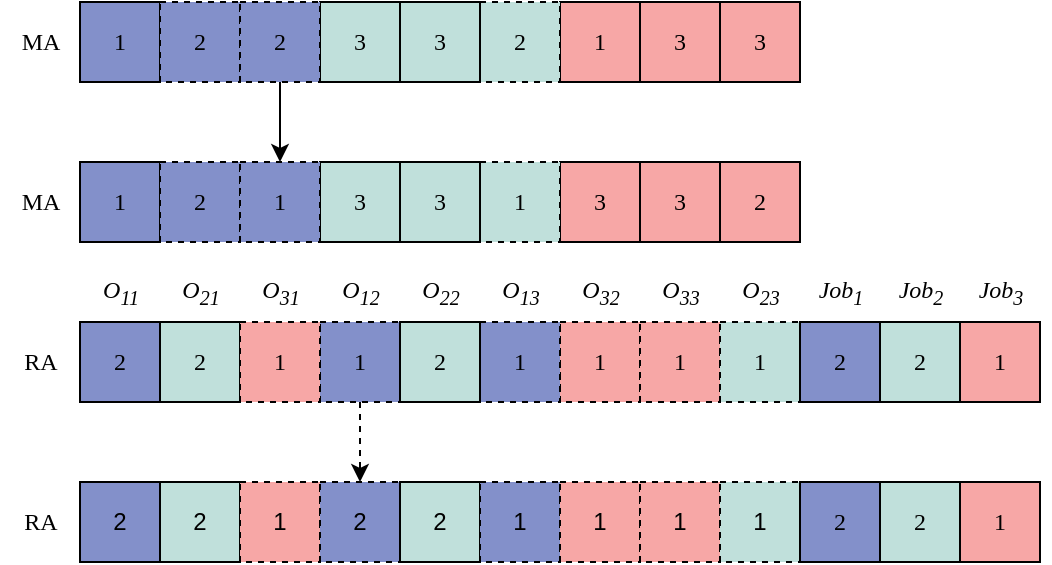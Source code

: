 <mxfile version="26.1.3">
  <diagram name="第 1 页" id="AHAPyQRtncF2UGEA-5q6">
    <mxGraphModel dx="1185" dy="627" grid="1" gridSize="10" guides="1" tooltips="1" connect="1" arrows="1" fold="1" page="1" pageScale="1" pageWidth="827" pageHeight="1169" math="0" shadow="0">
      <root>
        <mxCell id="0" />
        <mxCell id="1" parent="0" />
        <mxCell id="YXs4LQtfpxjAGhwu3uiu-30" value="MA" style="text;html=1;align=center;verticalAlign=middle;resizable=0;points=[];autosize=1;strokeColor=none;fillColor=none;fontFamily=Times New Roman;fontSize=12;" parent="1" vertex="1">
          <mxGeometry x="120" y="685" width="40" height="30" as="geometry" />
        </mxCell>
        <mxCell id="YXs4LQtfpxjAGhwu3uiu-54" value="MA" style="text;html=1;align=center;verticalAlign=middle;resizable=0;points=[];autosize=1;strokeColor=none;fillColor=none;fontFamily=Times New Roman;fontSize=12;" parent="1" vertex="1">
          <mxGeometry x="120" y="765" width="40" height="30" as="geometry" />
        </mxCell>
        <mxCell id="YXs4LQtfpxjAGhwu3uiu-72" value="RA" style="text;html=1;align=center;verticalAlign=middle;resizable=0;points=[];autosize=1;strokeColor=none;fillColor=none;fontFamily=Times New Roman;fontSize=12;" parent="1" vertex="1">
          <mxGeometry x="120" y="845" width="40" height="30" as="geometry" />
        </mxCell>
        <mxCell id="YXs4LQtfpxjAGhwu3uiu-87" value="RA" style="text;html=1;align=center;verticalAlign=middle;resizable=0;points=[];autosize=1;strokeColor=none;fillColor=none;fontFamily=Times New Roman;fontSize=12;" parent="1" vertex="1">
          <mxGeometry x="120" y="925" width="40" height="30" as="geometry" />
        </mxCell>
        <mxCell id="spPBaeVrboXIAPXUqKeE-1" value="O&lt;sub&gt;11&lt;/sub&gt;" style="text;html=1;align=center;verticalAlign=middle;resizable=0;points=[];autosize=1;strokeColor=none;fillColor=none;fontSize=12;fontFamily=Times New Roman;fontStyle=2" parent="1" vertex="1">
          <mxGeometry x="160" y="810" width="40" height="30" as="geometry" />
        </mxCell>
        <mxCell id="spPBaeVrboXIAPXUqKeE-2" value="O&lt;sub&gt;21&lt;/sub&gt;" style="text;html=1;align=center;verticalAlign=middle;resizable=0;points=[];autosize=1;strokeColor=none;fillColor=none;fontSize=12;fontFamily=Times New Roman;fontStyle=2" parent="1" vertex="1">
          <mxGeometry x="200" y="810" width="40" height="30" as="geometry" />
        </mxCell>
        <mxCell id="spPBaeVrboXIAPXUqKeE-3" value="O&lt;sub&gt;31&lt;/sub&gt;" style="text;html=1;align=center;verticalAlign=middle;resizable=0;points=[];autosize=1;strokeColor=none;fillColor=none;fontSize=12;fontFamily=Times New Roman;fontStyle=2" parent="1" vertex="1">
          <mxGeometry x="240" y="810" width="40" height="30" as="geometry" />
        </mxCell>
        <mxCell id="spPBaeVrboXIAPXUqKeE-4" value="O&lt;sub&gt;12&lt;/sub&gt;" style="text;html=1;align=center;verticalAlign=middle;resizable=0;points=[];autosize=1;strokeColor=none;fillColor=none;fontSize=12;fontFamily=Times New Roman;fontStyle=2" parent="1" vertex="1">
          <mxGeometry x="280" y="810" width="40" height="30" as="geometry" />
        </mxCell>
        <mxCell id="spPBaeVrboXIAPXUqKeE-5" value="O&lt;sub&gt;22&lt;/sub&gt;" style="text;html=1;align=center;verticalAlign=middle;resizable=0;points=[];autosize=1;strokeColor=none;fillColor=none;fontSize=12;fontFamily=Times New Roman;fontStyle=2" parent="1" vertex="1">
          <mxGeometry x="320" y="810" width="40" height="30" as="geometry" />
        </mxCell>
        <mxCell id="spPBaeVrboXIAPXUqKeE-6" value="O&lt;sub&gt;13&lt;/sub&gt;" style="text;html=1;align=center;verticalAlign=middle;resizable=0;points=[];autosize=1;strokeColor=none;fillColor=none;fontSize=12;fontFamily=Times New Roman;fontStyle=2" parent="1" vertex="1">
          <mxGeometry x="360" y="810" width="40" height="30" as="geometry" />
        </mxCell>
        <mxCell id="spPBaeVrboXIAPXUqKeE-7" value="O&lt;sub&gt;32&lt;/sub&gt;" style="text;html=1;align=center;verticalAlign=middle;resizable=0;points=[];autosize=1;strokeColor=none;fillColor=none;fontSize=12;fontFamily=Times New Roman;fontStyle=2" parent="1" vertex="1">
          <mxGeometry x="400" y="810" width="40" height="30" as="geometry" />
        </mxCell>
        <mxCell id="spPBaeVrboXIAPXUqKeE-8" value="O&lt;sub&gt;33&lt;/sub&gt;" style="text;html=1;align=center;verticalAlign=middle;resizable=0;points=[];autosize=1;strokeColor=none;fillColor=none;fontSize=12;fontFamily=Times New Roman;fontStyle=2" parent="1" vertex="1">
          <mxGeometry x="440" y="810" width="40" height="30" as="geometry" />
        </mxCell>
        <mxCell id="spPBaeVrboXIAPXUqKeE-9" value="O&lt;sub&gt;23&lt;/sub&gt;" style="text;html=1;align=center;verticalAlign=middle;resizable=0;points=[];autosize=1;strokeColor=none;fillColor=none;fontSize=12;fontFamily=Times New Roman;fontStyle=2" parent="1" vertex="1">
          <mxGeometry x="480" y="810" width="40" height="30" as="geometry" />
        </mxCell>
        <mxCell id="spPBaeVrboXIAPXUqKeE-10" value="Job&lt;sub&gt;1&lt;/sub&gt;" style="text;html=1;align=center;verticalAlign=middle;resizable=0;points=[];autosize=1;strokeColor=none;fillColor=none;fontSize=12;fontFamily=Times New Roman;fontStyle=2" parent="1" vertex="1">
          <mxGeometry x="515" y="810" width="50" height="30" as="geometry" />
        </mxCell>
        <mxCell id="spPBaeVrboXIAPXUqKeE-11" value="Job&lt;sub&gt;2&lt;/sub&gt;" style="text;html=1;align=center;verticalAlign=middle;resizable=0;points=[];autosize=1;strokeColor=none;fillColor=none;fontSize=12;fontFamily=Times New Roman;fontStyle=2" parent="1" vertex="1">
          <mxGeometry x="555" y="810" width="50" height="30" as="geometry" />
        </mxCell>
        <mxCell id="spPBaeVrboXIAPXUqKeE-12" value="Job&lt;sub&gt;3&lt;/sub&gt;" style="text;html=1;align=center;verticalAlign=middle;resizable=0;points=[];autosize=1;strokeColor=none;fillColor=none;fontSize=12;fontFamily=Times New Roman;fontStyle=2" parent="1" vertex="1">
          <mxGeometry x="595" y="810" width="50" height="30" as="geometry" />
        </mxCell>
        <mxCell id="E1L25xM7XRbCpZ2n_CNu-4" value="1" style="whiteSpace=wrap;html=1;aspect=fixed;fillColor=#8390CA;strokeColor=light-dark(#000000,#446E2C);strokeWidth=1;fontFamily=Times New Roman;" parent="1" vertex="1">
          <mxGeometry x="160" y="680" width="40" height="40" as="geometry" />
        </mxCell>
        <mxCell id="E1L25xM7XRbCpZ2n_CNu-5" value="2" style="whiteSpace=wrap;html=1;aspect=fixed;fillColor=#8390CA;strokeColor=light-dark(#000000,#446E2C);strokeWidth=1;fontFamily=Times New Roman;shadow=0;fillStyle=auto;gradientColor=none;rounded=0;dashed=1;" parent="1" vertex="1">
          <mxGeometry x="200" y="680" width="40" height="40" as="geometry" />
        </mxCell>
        <mxCell id="E1L25xM7XRbCpZ2n_CNu-6" value="3" style="whiteSpace=wrap;html=1;aspect=fixed;fillColor=#C0E0DB;strokeColor=light-dark(#000000,#446E2C);strokeWidth=1;fontFamily=Times New Roman;" parent="1" vertex="1">
          <mxGeometry x="280" y="680" width="40" height="40" as="geometry" />
        </mxCell>
        <mxCell id="E1L25xM7XRbCpZ2n_CNu-63" style="edgeStyle=orthogonalEdgeStyle;rounded=0;orthogonalLoop=1;jettySize=auto;html=1;exitX=0.5;exitY=1;exitDx=0;exitDy=0;entryX=0.5;entryY=0;entryDx=0;entryDy=0;" parent="1" source="E1L25xM7XRbCpZ2n_CNu-7" target="E1L25xM7XRbCpZ2n_CNu-47" edge="1">
          <mxGeometry relative="1" as="geometry" />
        </mxCell>
        <mxCell id="E1L25xM7XRbCpZ2n_CNu-7" value="2" style="whiteSpace=wrap;html=1;aspect=fixed;fillColor=#8390CA;strokeColor=light-dark(#000000,#446E2C);strokeWidth=1;fontFamily=Times New Roman;shadow=0;fillStyle=auto;dashed=1;gradientColor=none;" parent="1" vertex="1">
          <mxGeometry x="240" y="680" width="40" height="40" as="geometry" />
        </mxCell>
        <mxCell id="E1L25xM7XRbCpZ2n_CNu-9" value="1" style="whiteSpace=wrap;html=1;aspect=fixed;fillColor=#F7A7A6;strokeColor=light-dark(#000000,#446E2C);strokeWidth=1;fontFamily=Times New Roman;" parent="1" vertex="1">
          <mxGeometry x="400" y="680" width="40" height="40" as="geometry" />
        </mxCell>
        <mxCell id="E1L25xM7XRbCpZ2n_CNu-10" value="2" style="whiteSpace=wrap;html=1;aspect=fixed;fillColor=#C0E0DB;strokeColor=light-dark(#000000,#446E2C);strokeWidth=1;fontFamily=Times New Roman;dashed=1;" parent="1" vertex="1">
          <mxGeometry x="360" y="680" width="40" height="40" as="geometry" />
        </mxCell>
        <mxCell id="E1L25xM7XRbCpZ2n_CNu-12" value="3" style="whiteSpace=wrap;html=1;aspect=fixed;fillColor=#C0E0DB;strokeColor=light-dark(#000000,#446E2C);strokeWidth=1;fontFamily=Times New Roman;" parent="1" vertex="1">
          <mxGeometry x="320" y="680" width="40" height="40" as="geometry" />
        </mxCell>
        <mxCell id="E1L25xM7XRbCpZ2n_CNu-13" value="3" style="whiteSpace=wrap;html=1;aspect=fixed;fillColor=#F7A7A6;strokeColor=light-dark(#000000,#446E2C);strokeWidth=1;fontFamily=Times New Roman;" parent="1" vertex="1">
          <mxGeometry x="440" y="680" width="40" height="40" as="geometry" />
        </mxCell>
        <mxCell id="E1L25xM7XRbCpZ2n_CNu-14" value="3" style="whiteSpace=wrap;html=1;aspect=fixed;fillColor=#F7A7A6;strokeColor=light-dark(#000000,#446E2C);strokeWidth=1;fontFamily=Times New Roman;fillStyle=auto;shadow=0;glass=0;rounded=0;imageAspect=1;absoluteArcSize=0;noLabel=0;portConstraintRotation=0;connectable=1;allowArrows=1;snapToPoint=0;fixDash=0;container=0;collapsible=0;dropTarget=0;recursiveResize=1;expand=1;editable=1;movable=1;resizable=1;rotatable=1;deletable=1;locked=0;cloneable=1;treeFolding=0;enumerate=0;" parent="1" vertex="1">
          <mxGeometry x="480" y="680" width="40" height="40" as="geometry" />
        </mxCell>
        <mxCell id="E1L25xM7XRbCpZ2n_CNu-26" value="2" style="whiteSpace=wrap;html=1;aspect=fixed;fillColor=#8390CA;strokeColor=light-dark(#000000,#446E2C);strokeWidth=1;fontFamily=Times New Roman;shadow=0;glass=0;rounded=0;gradientColor=none;gradientDirection=radial;" parent="1" vertex="1">
          <mxGeometry x="160" y="840" width="40" height="40" as="geometry" />
        </mxCell>
        <mxCell id="E1L25xM7XRbCpZ2n_CNu-27" value="2" style="whiteSpace=wrap;html=1;aspect=fixed;fillColor=#C0E0DB;strokeColor=light-dark(#000000,#446E2C);strokeWidth=1;fontFamily=Times New Roman;" parent="1" vertex="1">
          <mxGeometry x="200" y="840" width="40" height="40" as="geometry" />
        </mxCell>
        <mxCell id="E1L25xM7XRbCpZ2n_CNu-60" style="edgeStyle=orthogonalEdgeStyle;rounded=0;orthogonalLoop=1;jettySize=auto;html=1;exitX=0.5;exitY=1;exitDx=0;exitDy=0;entryX=0.5;entryY=0;entryDx=0;entryDy=0;dashed=1;" parent="1" source="E1L25xM7XRbCpZ2n_CNu-28" target="E1L25xM7XRbCpZ2n_CNu-38" edge="1">
          <mxGeometry relative="1" as="geometry" />
        </mxCell>
        <mxCell id="E1L25xM7XRbCpZ2n_CNu-28" value="1" style="whiteSpace=wrap;html=1;aspect=fixed;fillColor=#8390CA;strokeColor=light-dark(#000000,#446E2C);strokeWidth=1;fontFamily=Times New Roman;dashed=1;" parent="1" vertex="1">
          <mxGeometry x="280" y="840" width="40" height="40" as="geometry" />
        </mxCell>
        <mxCell id="E1L25xM7XRbCpZ2n_CNu-29" value="1" style="whiteSpace=wrap;html=1;aspect=fixed;fillColor=#F7A7A6;strokeColor=light-dark(#000000,#446E2C);strokeWidth=1;fontFamily=Times New Roman;dashed=1;" parent="1" vertex="1">
          <mxGeometry x="240" y="840" width="40" height="40" as="geometry" />
        </mxCell>
        <mxCell id="E1L25xM7XRbCpZ2n_CNu-30" value="1" style="whiteSpace=wrap;html=1;aspect=fixed;fillColor=#F7A7A6;strokeColor=light-dark(#000000,#446E2C);strokeWidth=1;fontFamily=Times New Roman;dashed=1;" parent="1" vertex="1">
          <mxGeometry x="400" y="840" width="40" height="40" as="geometry" />
        </mxCell>
        <mxCell id="E1L25xM7XRbCpZ2n_CNu-31" value="1" style="whiteSpace=wrap;html=1;aspect=fixed;fillColor=#8390CA;strokeColor=light-dark(#000000,#446E2C);strokeWidth=1;fontFamily=Times New Roman;dashed=1;" parent="1" vertex="1">
          <mxGeometry x="360" y="840" width="40" height="40" as="geometry" />
        </mxCell>
        <mxCell id="E1L25xM7XRbCpZ2n_CNu-32" value="2" style="whiteSpace=wrap;html=1;aspect=fixed;fillColor=#C0E0DB;strokeColor=light-dark(#000000,#446E2C);strokeWidth=1;fontFamily=Times New Roman;" parent="1" vertex="1">
          <mxGeometry x="320" y="840" width="40" height="40" as="geometry" />
        </mxCell>
        <mxCell id="E1L25xM7XRbCpZ2n_CNu-33" value="1" style="whiteSpace=wrap;html=1;aspect=fixed;fillColor=#F7A7A6;strokeColor=light-dark(#000000,#446E2C);strokeWidth=1;fontFamily=Times New Roman;dashed=1;" parent="1" vertex="1">
          <mxGeometry x="440" y="840" width="40" height="40" as="geometry" />
        </mxCell>
        <mxCell id="E1L25xM7XRbCpZ2n_CNu-34" value="1" style="whiteSpace=wrap;html=1;aspect=fixed;fillColor=#C0E0DB;strokeColor=light-dark(#000000,#446E2C);strokeWidth=1;fontFamily=Times New Roman;dashed=1;" parent="1" vertex="1">
          <mxGeometry x="480" y="840" width="40" height="40" as="geometry" />
        </mxCell>
        <mxCell id="E1L25xM7XRbCpZ2n_CNu-35" value="2" style="whiteSpace=wrap;html=1;aspect=fixed;fillColor=#8390CA;" parent="1" vertex="1">
          <mxGeometry x="160" y="920" width="40" height="40" as="geometry" />
        </mxCell>
        <mxCell id="E1L25xM7XRbCpZ2n_CNu-36" value="2" style="whiteSpace=wrap;html=1;aspect=fixed;fillColor=#C0E0DB;" parent="1" vertex="1">
          <mxGeometry x="200" y="920" width="40" height="40" as="geometry" />
        </mxCell>
        <mxCell id="E1L25xM7XRbCpZ2n_CNu-37" value="1" style="whiteSpace=wrap;html=1;aspect=fixed;fillColor=#F7A7A6;dashed=1;" parent="1" vertex="1">
          <mxGeometry x="240" y="920" width="40" height="40" as="geometry" />
        </mxCell>
        <mxCell id="E1L25xM7XRbCpZ2n_CNu-38" value="2" style="whiteSpace=wrap;html=1;aspect=fixed;fillColor=#8390CA;dashed=1;" parent="1" vertex="1">
          <mxGeometry x="280" y="920" width="40" height="40" as="geometry" />
        </mxCell>
        <mxCell id="E1L25xM7XRbCpZ2n_CNu-39" value="2" style="whiteSpace=wrap;html=1;aspect=fixed;fillColor=#C0E0DB;" parent="1" vertex="1">
          <mxGeometry x="320" y="920" width="40" height="40" as="geometry" />
        </mxCell>
        <mxCell id="E1L25xM7XRbCpZ2n_CNu-40" value="1" style="whiteSpace=wrap;html=1;aspect=fixed;fillColor=#8390CA;dashed=1;" parent="1" vertex="1">
          <mxGeometry x="360" y="920" width="40" height="40" as="geometry" />
        </mxCell>
        <mxCell id="E1L25xM7XRbCpZ2n_CNu-41" value="1" style="whiteSpace=wrap;html=1;aspect=fixed;fillColor=#F7A7A6;dashed=1;" parent="1" vertex="1">
          <mxGeometry x="400" y="920" width="40" height="40" as="geometry" />
        </mxCell>
        <mxCell id="E1L25xM7XRbCpZ2n_CNu-42" value="1" style="whiteSpace=wrap;html=1;aspect=fixed;fillColor=#F7A7A6;dashed=1;" parent="1" vertex="1">
          <mxGeometry x="440" y="920" width="40" height="40" as="geometry" />
        </mxCell>
        <mxCell id="E1L25xM7XRbCpZ2n_CNu-43" value="1" style="whiteSpace=wrap;html=1;aspect=fixed;fillColor=#C0E0DB;dashed=1;" parent="1" vertex="1">
          <mxGeometry x="480" y="920" width="40" height="40" as="geometry" />
        </mxCell>
        <mxCell id="E1L25xM7XRbCpZ2n_CNu-44" value="1" style="whiteSpace=wrap;html=1;aspect=fixed;fillColor=#8390CA;strokeColor=light-dark(#000000,#446E2C);strokeWidth=1;fontFamily=Times New Roman;" parent="1" vertex="1">
          <mxGeometry x="160" y="760" width="40" height="40" as="geometry" />
        </mxCell>
        <mxCell id="E1L25xM7XRbCpZ2n_CNu-45" value="2" style="whiteSpace=wrap;html=1;aspect=fixed;fillColor=#8390CA;strokeColor=light-dark(#000000,#446E2C);strokeWidth=1;fontFamily=Times New Roman;dashed=1;" parent="1" vertex="1">
          <mxGeometry x="200" y="760" width="40" height="40" as="geometry" />
        </mxCell>
        <mxCell id="E1L25xM7XRbCpZ2n_CNu-46" value="3" style="whiteSpace=wrap;html=1;aspect=fixed;fillColor=#C0E0DB;strokeColor=light-dark(#000000,#446E2C);strokeWidth=1;fontFamily=Times New Roman;" parent="1" vertex="1">
          <mxGeometry x="280" y="760" width="40" height="40" as="geometry" />
        </mxCell>
        <mxCell id="E1L25xM7XRbCpZ2n_CNu-47" value="1" style="whiteSpace=wrap;html=1;aspect=fixed;fillColor=#8390CA;strokeColor=light-dark(#000000,#446E2C);strokeWidth=1;fontFamily=Times New Roman;dashed=1;" parent="1" vertex="1">
          <mxGeometry x="240" y="760" width="40" height="40" as="geometry" />
        </mxCell>
        <mxCell id="E1L25xM7XRbCpZ2n_CNu-48" value="3" style="whiteSpace=wrap;html=1;aspect=fixed;fillColor=#F7A7A6;strokeColor=light-dark(#000000,#446E2C);strokeWidth=1;fontFamily=Times New Roman;" parent="1" vertex="1">
          <mxGeometry x="400" y="760" width="40" height="40" as="geometry" />
        </mxCell>
        <mxCell id="E1L25xM7XRbCpZ2n_CNu-49" value="1" style="whiteSpace=wrap;html=1;aspect=fixed;fillColor=#C0E0DB;strokeColor=light-dark(#000000,#446E2C);strokeWidth=1;fontFamily=Times New Roman;dashed=1;" parent="1" vertex="1">
          <mxGeometry x="360" y="760" width="40" height="40" as="geometry" />
        </mxCell>
        <mxCell id="E1L25xM7XRbCpZ2n_CNu-50" value="3" style="whiteSpace=wrap;html=1;aspect=fixed;fillColor=#C0E0DB;strokeColor=light-dark(#000000,#446E2C);strokeWidth=1;fontFamily=Times New Roman;" parent="1" vertex="1">
          <mxGeometry x="320" y="760" width="40" height="40" as="geometry" />
        </mxCell>
        <mxCell id="E1L25xM7XRbCpZ2n_CNu-51" value="3" style="whiteSpace=wrap;html=1;aspect=fixed;fillColor=#F7A7A6;strokeColor=light-dark(#000000,#446E2C);strokeWidth=1;fontFamily=Times New Roman;" parent="1" vertex="1">
          <mxGeometry x="440" y="760" width="40" height="40" as="geometry" />
        </mxCell>
        <mxCell id="E1L25xM7XRbCpZ2n_CNu-52" value="2" style="whiteSpace=wrap;html=1;aspect=fixed;fillColor=#F7A7A6;strokeColor=light-dark(#000000,#446E2C);strokeWidth=1;fontFamily=Times New Roman;" parent="1" vertex="1">
          <mxGeometry x="480" y="760" width="40" height="40" as="geometry" />
        </mxCell>
        <mxCell id="E1L25xM7XRbCpZ2n_CNu-54" value="2" style="whiteSpace=wrap;html=1;aspect=fixed;fillColor=#8390CA;strokeColor=light-dark(#000000,#446E2C);strokeWidth=1;fontFamily=Times New Roman;" parent="1" vertex="1">
          <mxGeometry x="520" y="840" width="40" height="40" as="geometry" />
        </mxCell>
        <mxCell id="E1L25xM7XRbCpZ2n_CNu-55" value="1" style="whiteSpace=wrap;html=1;aspect=fixed;fillColor=#F7A7A6;strokeColor=default;strokeWidth=1;fontFamily=Times New Roman;rounded=0;fillStyle=auto;shadow=0;" parent="1" vertex="1">
          <mxGeometry x="600" y="840" width="40" height="40" as="geometry" />
        </mxCell>
        <mxCell id="E1L25xM7XRbCpZ2n_CNu-56" value="2" style="whiteSpace=wrap;html=1;aspect=fixed;fillColor=#C0E0DB;strokeColor=light-dark(#000000,#446E2C);strokeWidth=1;fontFamily=Times New Roman;" parent="1" vertex="1">
          <mxGeometry x="560" y="840" width="40" height="40" as="geometry" />
        </mxCell>
        <mxCell id="E1L25xM7XRbCpZ2n_CNu-57" value="2" style="whiteSpace=wrap;html=1;aspect=fixed;fillColor=#8390CA;strokeColor=light-dark(#000000,#446E2C);strokeWidth=1;fontFamily=Times New Roman;" parent="1" vertex="1">
          <mxGeometry x="520" y="920" width="40" height="40" as="geometry" />
        </mxCell>
        <mxCell id="E1L25xM7XRbCpZ2n_CNu-58" value="1" style="whiteSpace=wrap;html=1;aspect=fixed;fillColor=#F7A7A6;strokeColor=light-dark(#000000,#446E2C);strokeWidth=1;fontFamily=Times New Roman;" parent="1" vertex="1">
          <mxGeometry x="600" y="920" width="40" height="40" as="geometry" />
        </mxCell>
        <mxCell id="E1L25xM7XRbCpZ2n_CNu-59" value="2" style="whiteSpace=wrap;html=1;aspect=fixed;fillColor=#C0E0DB;strokeColor=light-dark(#000000,#446E2C);strokeWidth=1;fontFamily=Times New Roman;" parent="1" vertex="1">
          <mxGeometry x="560" y="920" width="40" height="40" as="geometry" />
        </mxCell>
      </root>
    </mxGraphModel>
  </diagram>
</mxfile>

